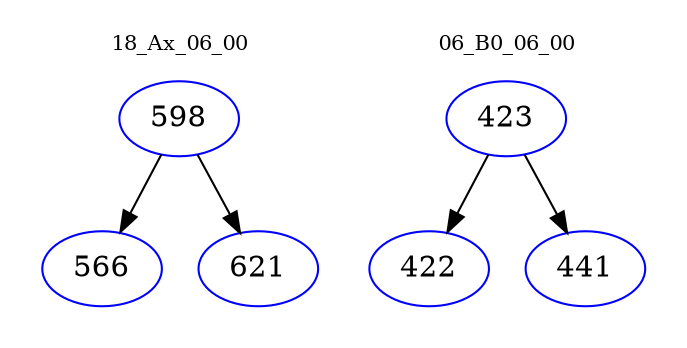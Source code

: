 digraph{
subgraph cluster_0 {
color = white
label = "18_Ax_06_00";
fontsize=10;
T0_598 [label="598", color="blue"]
T0_598 -> T0_566 [color="black"]
T0_566 [label="566", color="blue"]
T0_598 -> T0_621 [color="black"]
T0_621 [label="621", color="blue"]
}
subgraph cluster_1 {
color = white
label = "06_B0_06_00";
fontsize=10;
T1_423 [label="423", color="blue"]
T1_423 -> T1_422 [color="black"]
T1_422 [label="422", color="blue"]
T1_423 -> T1_441 [color="black"]
T1_441 [label="441", color="blue"]
}
}
